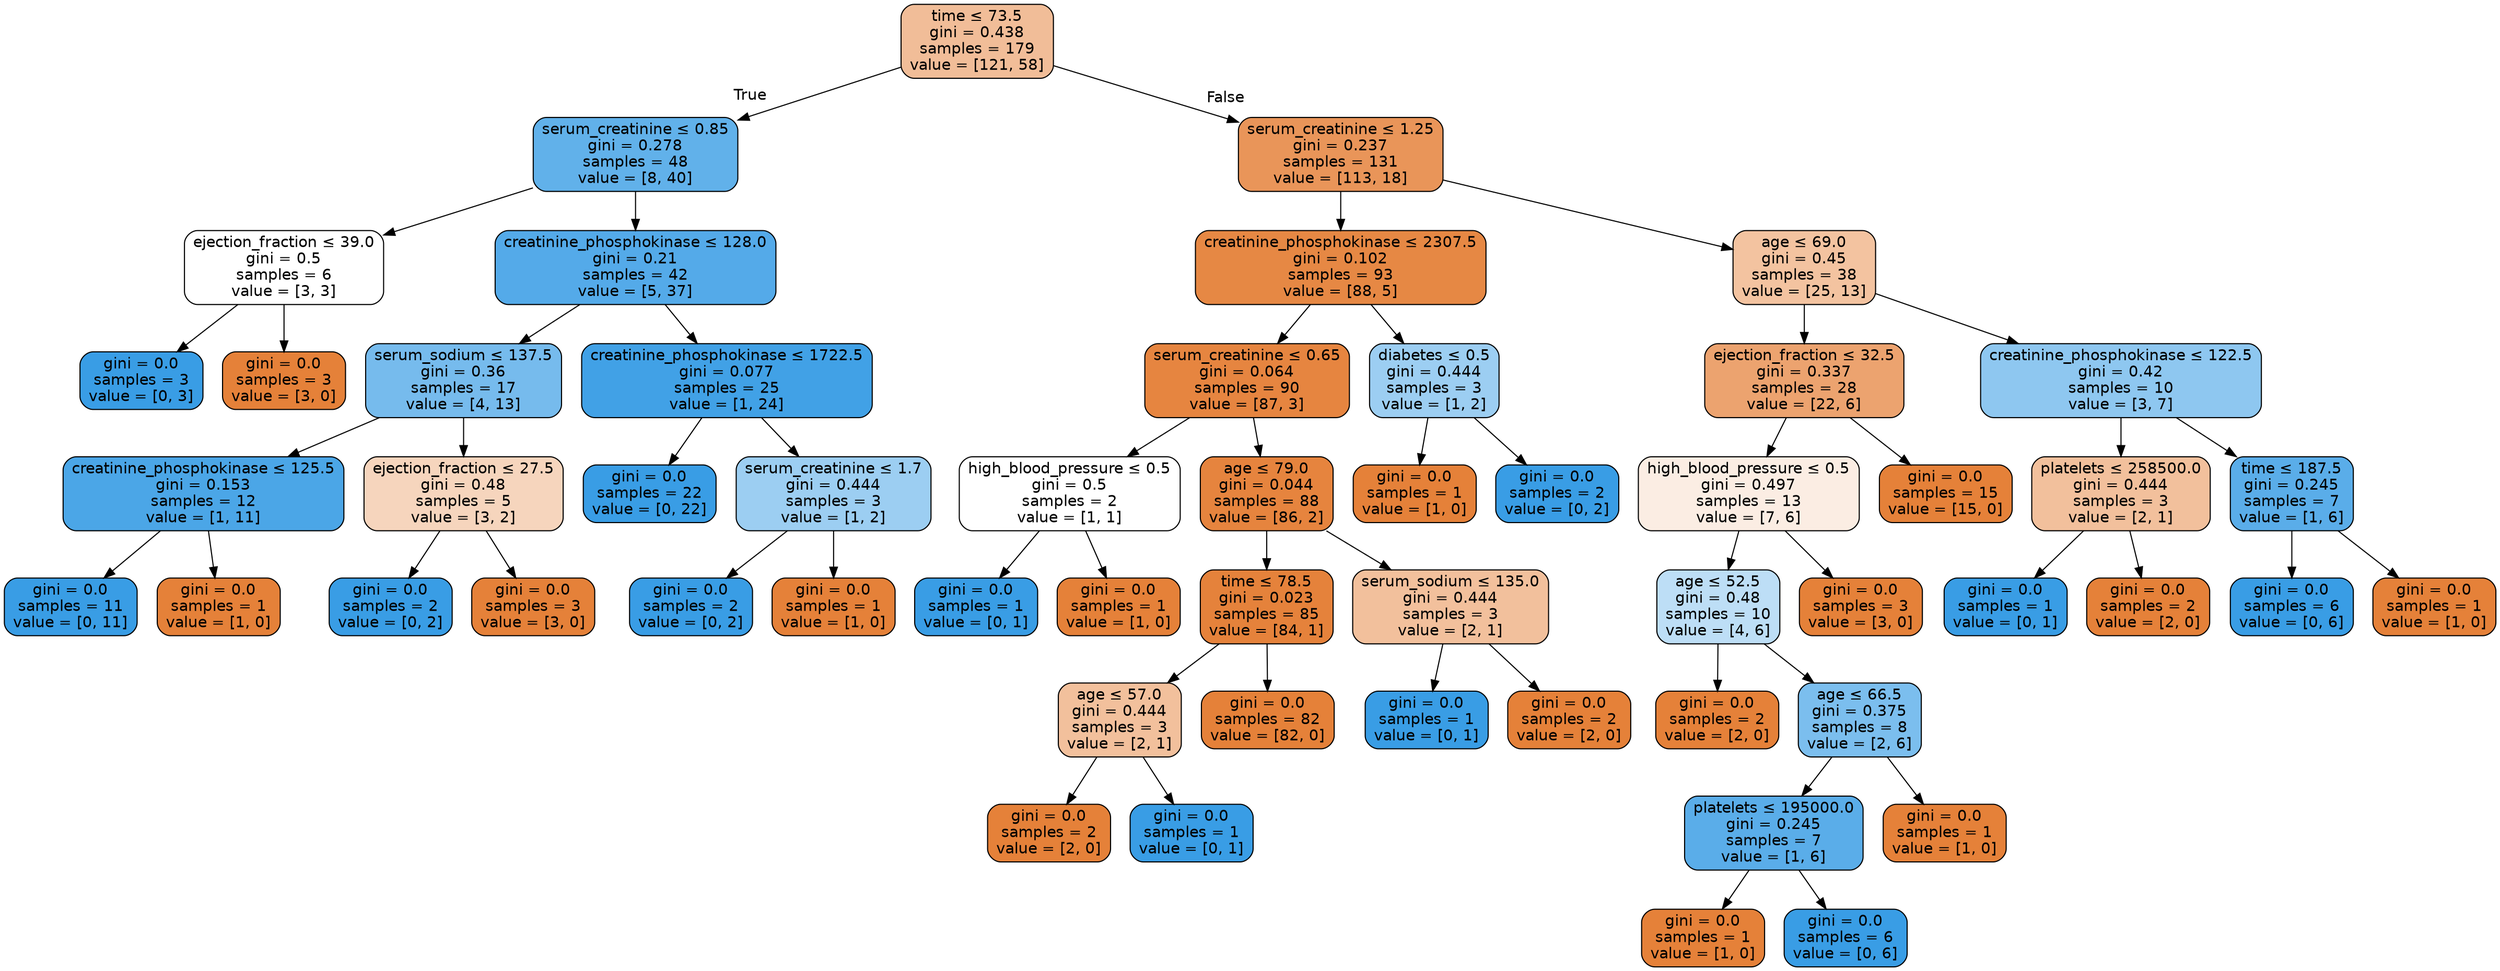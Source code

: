 digraph Tree {
node [shape=box, style="filled, rounded", color="black", fontname=helvetica] ;
edge [fontname=helvetica] ;
0 [label=<time &le; 73.5<br/>gini = 0.438<br/>samples = 179<br/>value = [121, 58]>, fillcolor="#f1bd98"] ;
1 [label=<serum_creatinine &le; 0.85<br/>gini = 0.278<br/>samples = 48<br/>value = [8, 40]>, fillcolor="#61b1ea"] ;
0 -> 1 [labeldistance=2.5, labelangle=45, headlabel="True"] ;
2 [label=<ejection_fraction &le; 39.0<br/>gini = 0.5<br/>samples = 6<br/>value = [3, 3]>, fillcolor="#ffffff"] ;
1 -> 2 ;
3 [label=<gini = 0.0<br/>samples = 3<br/>value = [0, 3]>, fillcolor="#399de5"] ;
2 -> 3 ;
4 [label=<gini = 0.0<br/>samples = 3<br/>value = [3, 0]>, fillcolor="#e58139"] ;
2 -> 4 ;
5 [label=<creatinine_phosphokinase &le; 128.0<br/>gini = 0.21<br/>samples = 42<br/>value = [5, 37]>, fillcolor="#54aae9"] ;
1 -> 5 ;
6 [label=<serum_sodium &le; 137.5<br/>gini = 0.36<br/>samples = 17<br/>value = [4, 13]>, fillcolor="#76bbed"] ;
5 -> 6 ;
7 [label=<creatinine_phosphokinase &le; 125.5<br/>gini = 0.153<br/>samples = 12<br/>value = [1, 11]>, fillcolor="#4ba6e7"] ;
6 -> 7 ;
8 [label=<gini = 0.0<br/>samples = 11<br/>value = [0, 11]>, fillcolor="#399de5"] ;
7 -> 8 ;
9 [label=<gini = 0.0<br/>samples = 1<br/>value = [1, 0]>, fillcolor="#e58139"] ;
7 -> 9 ;
10 [label=<ejection_fraction &le; 27.5<br/>gini = 0.48<br/>samples = 5<br/>value = [3, 2]>, fillcolor="#f6d5bd"] ;
6 -> 10 ;
11 [label=<gini = 0.0<br/>samples = 2<br/>value = [0, 2]>, fillcolor="#399de5"] ;
10 -> 11 ;
12 [label=<gini = 0.0<br/>samples = 3<br/>value = [3, 0]>, fillcolor="#e58139"] ;
10 -> 12 ;
13 [label=<creatinine_phosphokinase &le; 1722.5<br/>gini = 0.077<br/>samples = 25<br/>value = [1, 24]>, fillcolor="#41a1e6"] ;
5 -> 13 ;
14 [label=<gini = 0.0<br/>samples = 22<br/>value = [0, 22]>, fillcolor="#399de5"] ;
13 -> 14 ;
15 [label=<serum_creatinine &le; 1.7<br/>gini = 0.444<br/>samples = 3<br/>value = [1, 2]>, fillcolor="#9ccef2"] ;
13 -> 15 ;
16 [label=<gini = 0.0<br/>samples = 2<br/>value = [0, 2]>, fillcolor="#399de5"] ;
15 -> 16 ;
17 [label=<gini = 0.0<br/>samples = 1<br/>value = [1, 0]>, fillcolor="#e58139"] ;
15 -> 17 ;
18 [label=<serum_creatinine &le; 1.25<br/>gini = 0.237<br/>samples = 131<br/>value = [113, 18]>, fillcolor="#e99559"] ;
0 -> 18 [labeldistance=2.5, labelangle=-45, headlabel="False"] ;
19 [label=<creatinine_phosphokinase &le; 2307.5<br/>gini = 0.102<br/>samples = 93<br/>value = [88, 5]>, fillcolor="#e68844"] ;
18 -> 19 ;
20 [label=<serum_creatinine &le; 0.65<br/>gini = 0.064<br/>samples = 90<br/>value = [87, 3]>, fillcolor="#e68540"] ;
19 -> 20 ;
21 [label=<high_blood_pressure &le; 0.5<br/>gini = 0.5<br/>samples = 2<br/>value = [1, 1]>, fillcolor="#ffffff"] ;
20 -> 21 ;
22 [label=<gini = 0.0<br/>samples = 1<br/>value = [0, 1]>, fillcolor="#399de5"] ;
21 -> 22 ;
23 [label=<gini = 0.0<br/>samples = 1<br/>value = [1, 0]>, fillcolor="#e58139"] ;
21 -> 23 ;
24 [label=<age &le; 79.0<br/>gini = 0.044<br/>samples = 88<br/>value = [86, 2]>, fillcolor="#e6843e"] ;
20 -> 24 ;
25 [label=<time &le; 78.5<br/>gini = 0.023<br/>samples = 85<br/>value = [84, 1]>, fillcolor="#e5823b"] ;
24 -> 25 ;
26 [label=<age &le; 57.0<br/>gini = 0.444<br/>samples = 3<br/>value = [2, 1]>, fillcolor="#f2c09c"] ;
25 -> 26 ;
27 [label=<gini = 0.0<br/>samples = 2<br/>value = [2, 0]>, fillcolor="#e58139"] ;
26 -> 27 ;
28 [label=<gini = 0.0<br/>samples = 1<br/>value = [0, 1]>, fillcolor="#399de5"] ;
26 -> 28 ;
29 [label=<gini = 0.0<br/>samples = 82<br/>value = [82, 0]>, fillcolor="#e58139"] ;
25 -> 29 ;
30 [label=<serum_sodium &le; 135.0<br/>gini = 0.444<br/>samples = 3<br/>value = [2, 1]>, fillcolor="#f2c09c"] ;
24 -> 30 ;
31 [label=<gini = 0.0<br/>samples = 1<br/>value = [0, 1]>, fillcolor="#399de5"] ;
30 -> 31 ;
32 [label=<gini = 0.0<br/>samples = 2<br/>value = [2, 0]>, fillcolor="#e58139"] ;
30 -> 32 ;
33 [label=<diabetes &le; 0.5<br/>gini = 0.444<br/>samples = 3<br/>value = [1, 2]>, fillcolor="#9ccef2"] ;
19 -> 33 ;
34 [label=<gini = 0.0<br/>samples = 1<br/>value = [1, 0]>, fillcolor="#e58139"] ;
33 -> 34 ;
35 [label=<gini = 0.0<br/>samples = 2<br/>value = [0, 2]>, fillcolor="#399de5"] ;
33 -> 35 ;
36 [label=<age &le; 69.0<br/>gini = 0.45<br/>samples = 38<br/>value = [25, 13]>, fillcolor="#f3c3a0"] ;
18 -> 36 ;
37 [label=<ejection_fraction &le; 32.5<br/>gini = 0.337<br/>samples = 28<br/>value = [22, 6]>, fillcolor="#eca36f"] ;
36 -> 37 ;
38 [label=<high_blood_pressure &le; 0.5<br/>gini = 0.497<br/>samples = 13<br/>value = [7, 6]>, fillcolor="#fbede3"] ;
37 -> 38 ;
39 [label=<age &le; 52.5<br/>gini = 0.48<br/>samples = 10<br/>value = [4, 6]>, fillcolor="#bddef6"] ;
38 -> 39 ;
40 [label=<gini = 0.0<br/>samples = 2<br/>value = [2, 0]>, fillcolor="#e58139"] ;
39 -> 40 ;
41 [label=<age &le; 66.5<br/>gini = 0.375<br/>samples = 8<br/>value = [2, 6]>, fillcolor="#7bbeee"] ;
39 -> 41 ;
42 [label=<platelets &le; 195000.0<br/>gini = 0.245<br/>samples = 7<br/>value = [1, 6]>, fillcolor="#5aade9"] ;
41 -> 42 ;
43 [label=<gini = 0.0<br/>samples = 1<br/>value = [1, 0]>, fillcolor="#e58139"] ;
42 -> 43 ;
44 [label=<gini = 0.0<br/>samples = 6<br/>value = [0, 6]>, fillcolor="#399de5"] ;
42 -> 44 ;
45 [label=<gini = 0.0<br/>samples = 1<br/>value = [1, 0]>, fillcolor="#e58139"] ;
41 -> 45 ;
46 [label=<gini = 0.0<br/>samples = 3<br/>value = [3, 0]>, fillcolor="#e58139"] ;
38 -> 46 ;
47 [label=<gini = 0.0<br/>samples = 15<br/>value = [15, 0]>, fillcolor="#e58139"] ;
37 -> 47 ;
48 [label=<creatinine_phosphokinase &le; 122.5<br/>gini = 0.42<br/>samples = 10<br/>value = [3, 7]>, fillcolor="#8ec7f0"] ;
36 -> 48 ;
49 [label=<platelets &le; 258500.0<br/>gini = 0.444<br/>samples = 3<br/>value = [2, 1]>, fillcolor="#f2c09c"] ;
48 -> 49 ;
50 [label=<gini = 0.0<br/>samples = 1<br/>value = [0, 1]>, fillcolor="#399de5"] ;
49 -> 50 ;
51 [label=<gini = 0.0<br/>samples = 2<br/>value = [2, 0]>, fillcolor="#e58139"] ;
49 -> 51 ;
52 [label=<time &le; 187.5<br/>gini = 0.245<br/>samples = 7<br/>value = [1, 6]>, fillcolor="#5aade9"] ;
48 -> 52 ;
53 [label=<gini = 0.0<br/>samples = 6<br/>value = [0, 6]>, fillcolor="#399de5"] ;
52 -> 53 ;
54 [label=<gini = 0.0<br/>samples = 1<br/>value = [1, 0]>, fillcolor="#e58139"] ;
52 -> 54 ;
}